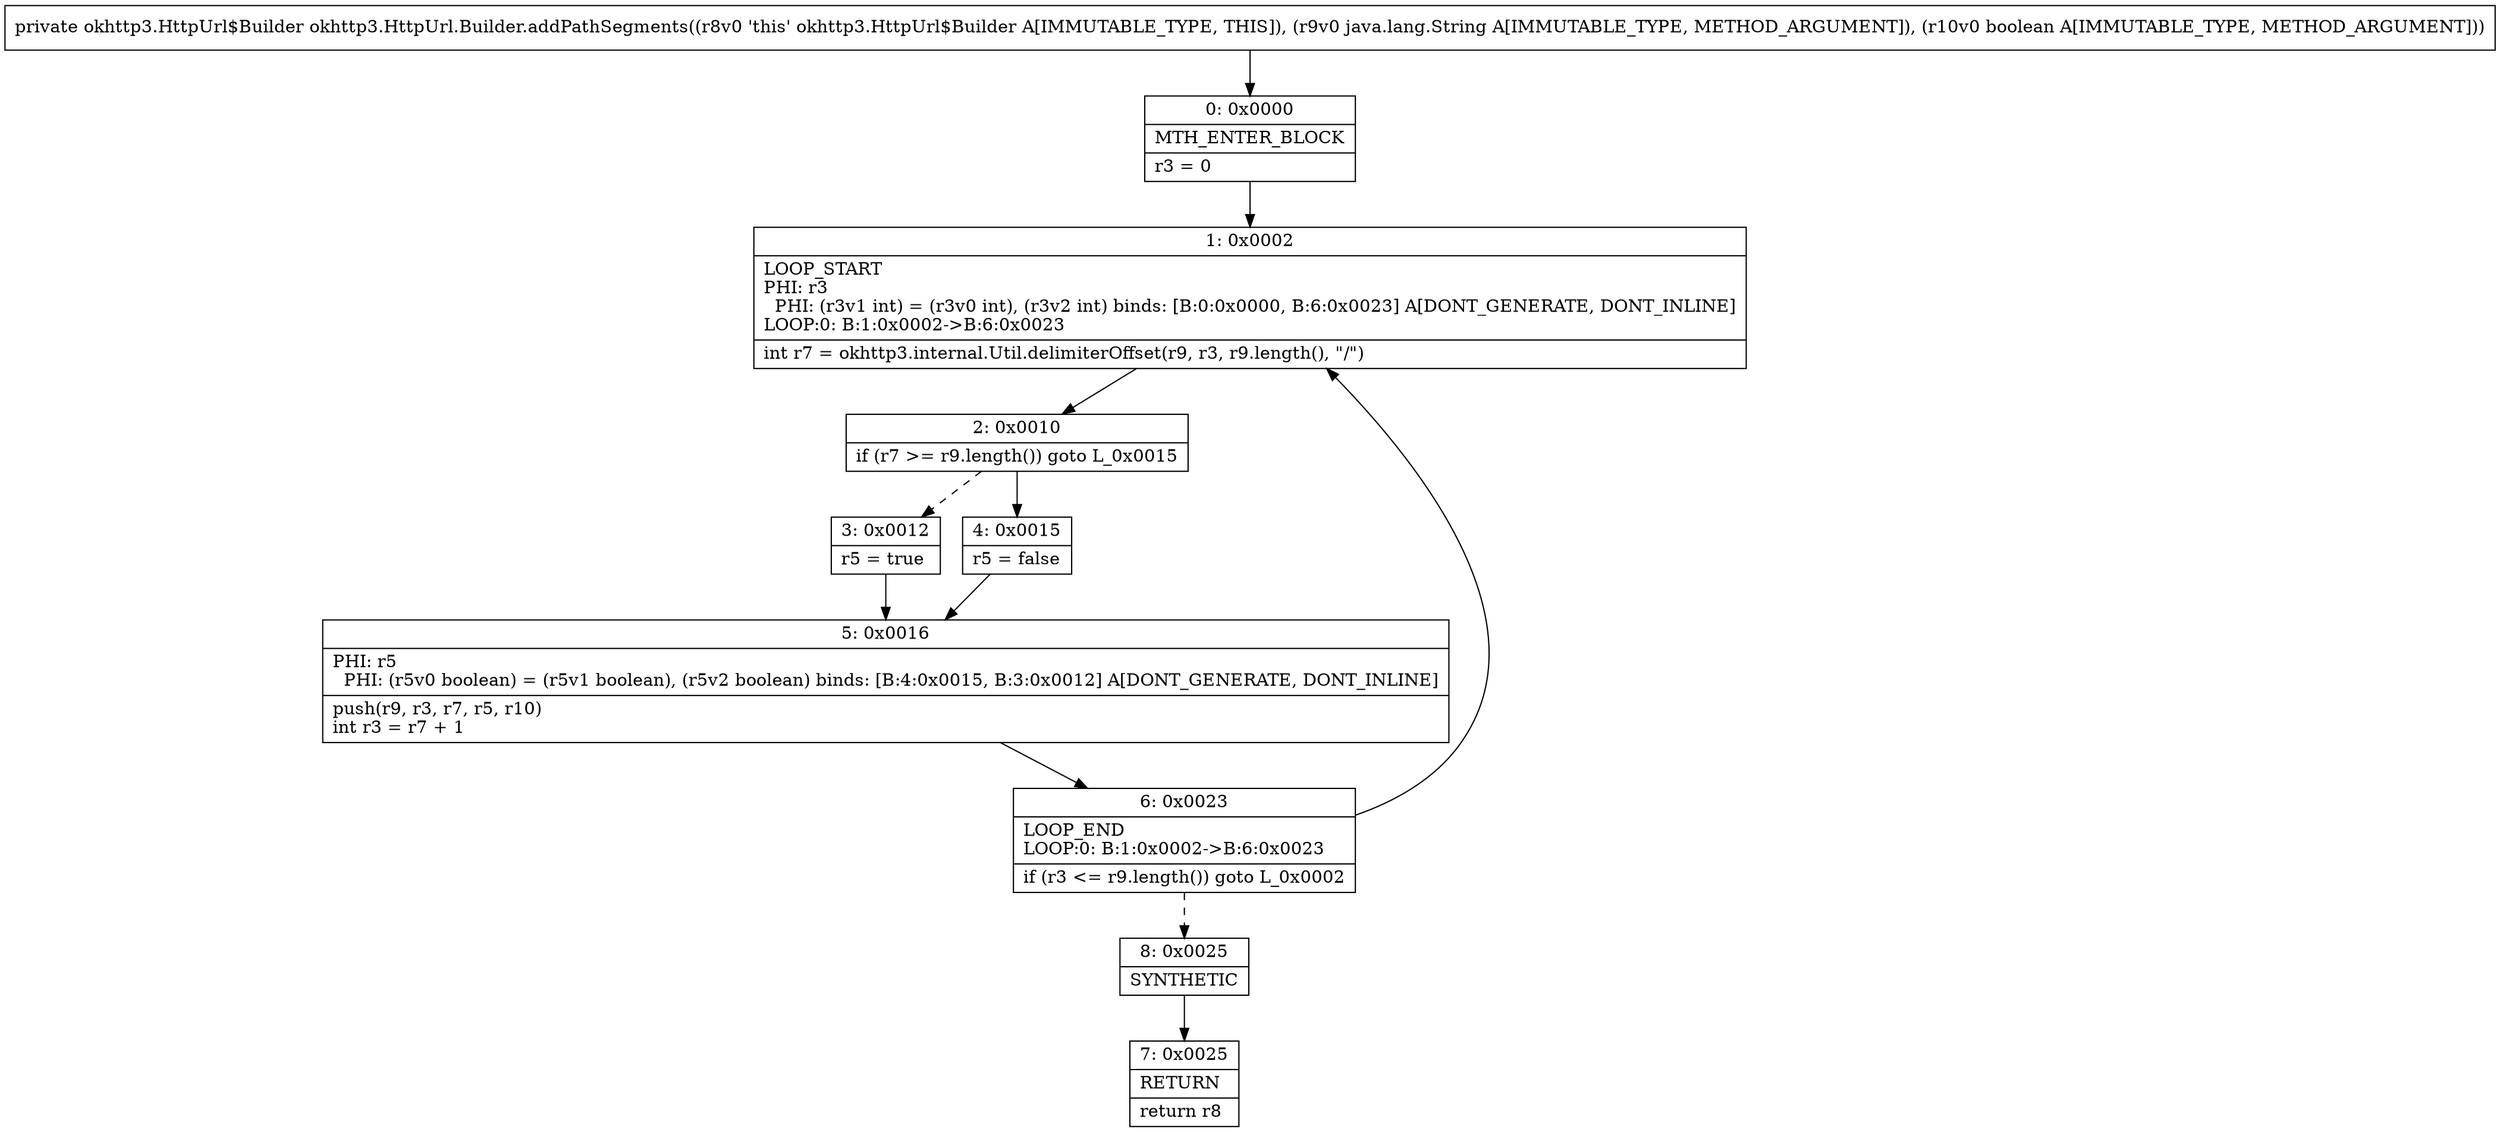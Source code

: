 digraph "CFG forokhttp3.HttpUrl.Builder.addPathSegments(Ljava\/lang\/String;Z)Lokhttp3\/HttpUrl$Builder;" {
Node_0 [shape=record,label="{0\:\ 0x0000|MTH_ENTER_BLOCK\l|r3 = 0\l}"];
Node_1 [shape=record,label="{1\:\ 0x0002|LOOP_START\lPHI: r3 \l  PHI: (r3v1 int) = (r3v0 int), (r3v2 int) binds: [B:0:0x0000, B:6:0x0023] A[DONT_GENERATE, DONT_INLINE]\lLOOP:0: B:1:0x0002\-\>B:6:0x0023\l|int r7 = okhttp3.internal.Util.delimiterOffset(r9, r3, r9.length(), \"\/\")\l}"];
Node_2 [shape=record,label="{2\:\ 0x0010|if (r7 \>= r9.length()) goto L_0x0015\l}"];
Node_3 [shape=record,label="{3\:\ 0x0012|r5 = true\l}"];
Node_4 [shape=record,label="{4\:\ 0x0015|r5 = false\l}"];
Node_5 [shape=record,label="{5\:\ 0x0016|PHI: r5 \l  PHI: (r5v0 boolean) = (r5v1 boolean), (r5v2 boolean) binds: [B:4:0x0015, B:3:0x0012] A[DONT_GENERATE, DONT_INLINE]\l|push(r9, r3, r7, r5, r10)\lint r3 = r7 + 1\l}"];
Node_6 [shape=record,label="{6\:\ 0x0023|LOOP_END\lLOOP:0: B:1:0x0002\-\>B:6:0x0023\l|if (r3 \<= r9.length()) goto L_0x0002\l}"];
Node_7 [shape=record,label="{7\:\ 0x0025|RETURN\l|return r8\l}"];
Node_8 [shape=record,label="{8\:\ 0x0025|SYNTHETIC\l}"];
MethodNode[shape=record,label="{private okhttp3.HttpUrl$Builder okhttp3.HttpUrl.Builder.addPathSegments((r8v0 'this' okhttp3.HttpUrl$Builder A[IMMUTABLE_TYPE, THIS]), (r9v0 java.lang.String A[IMMUTABLE_TYPE, METHOD_ARGUMENT]), (r10v0 boolean A[IMMUTABLE_TYPE, METHOD_ARGUMENT])) }"];
MethodNode -> Node_0;
Node_0 -> Node_1;
Node_1 -> Node_2;
Node_2 -> Node_3[style=dashed];
Node_2 -> Node_4;
Node_3 -> Node_5;
Node_4 -> Node_5;
Node_5 -> Node_6;
Node_6 -> Node_1;
Node_6 -> Node_8[style=dashed];
Node_8 -> Node_7;
}

